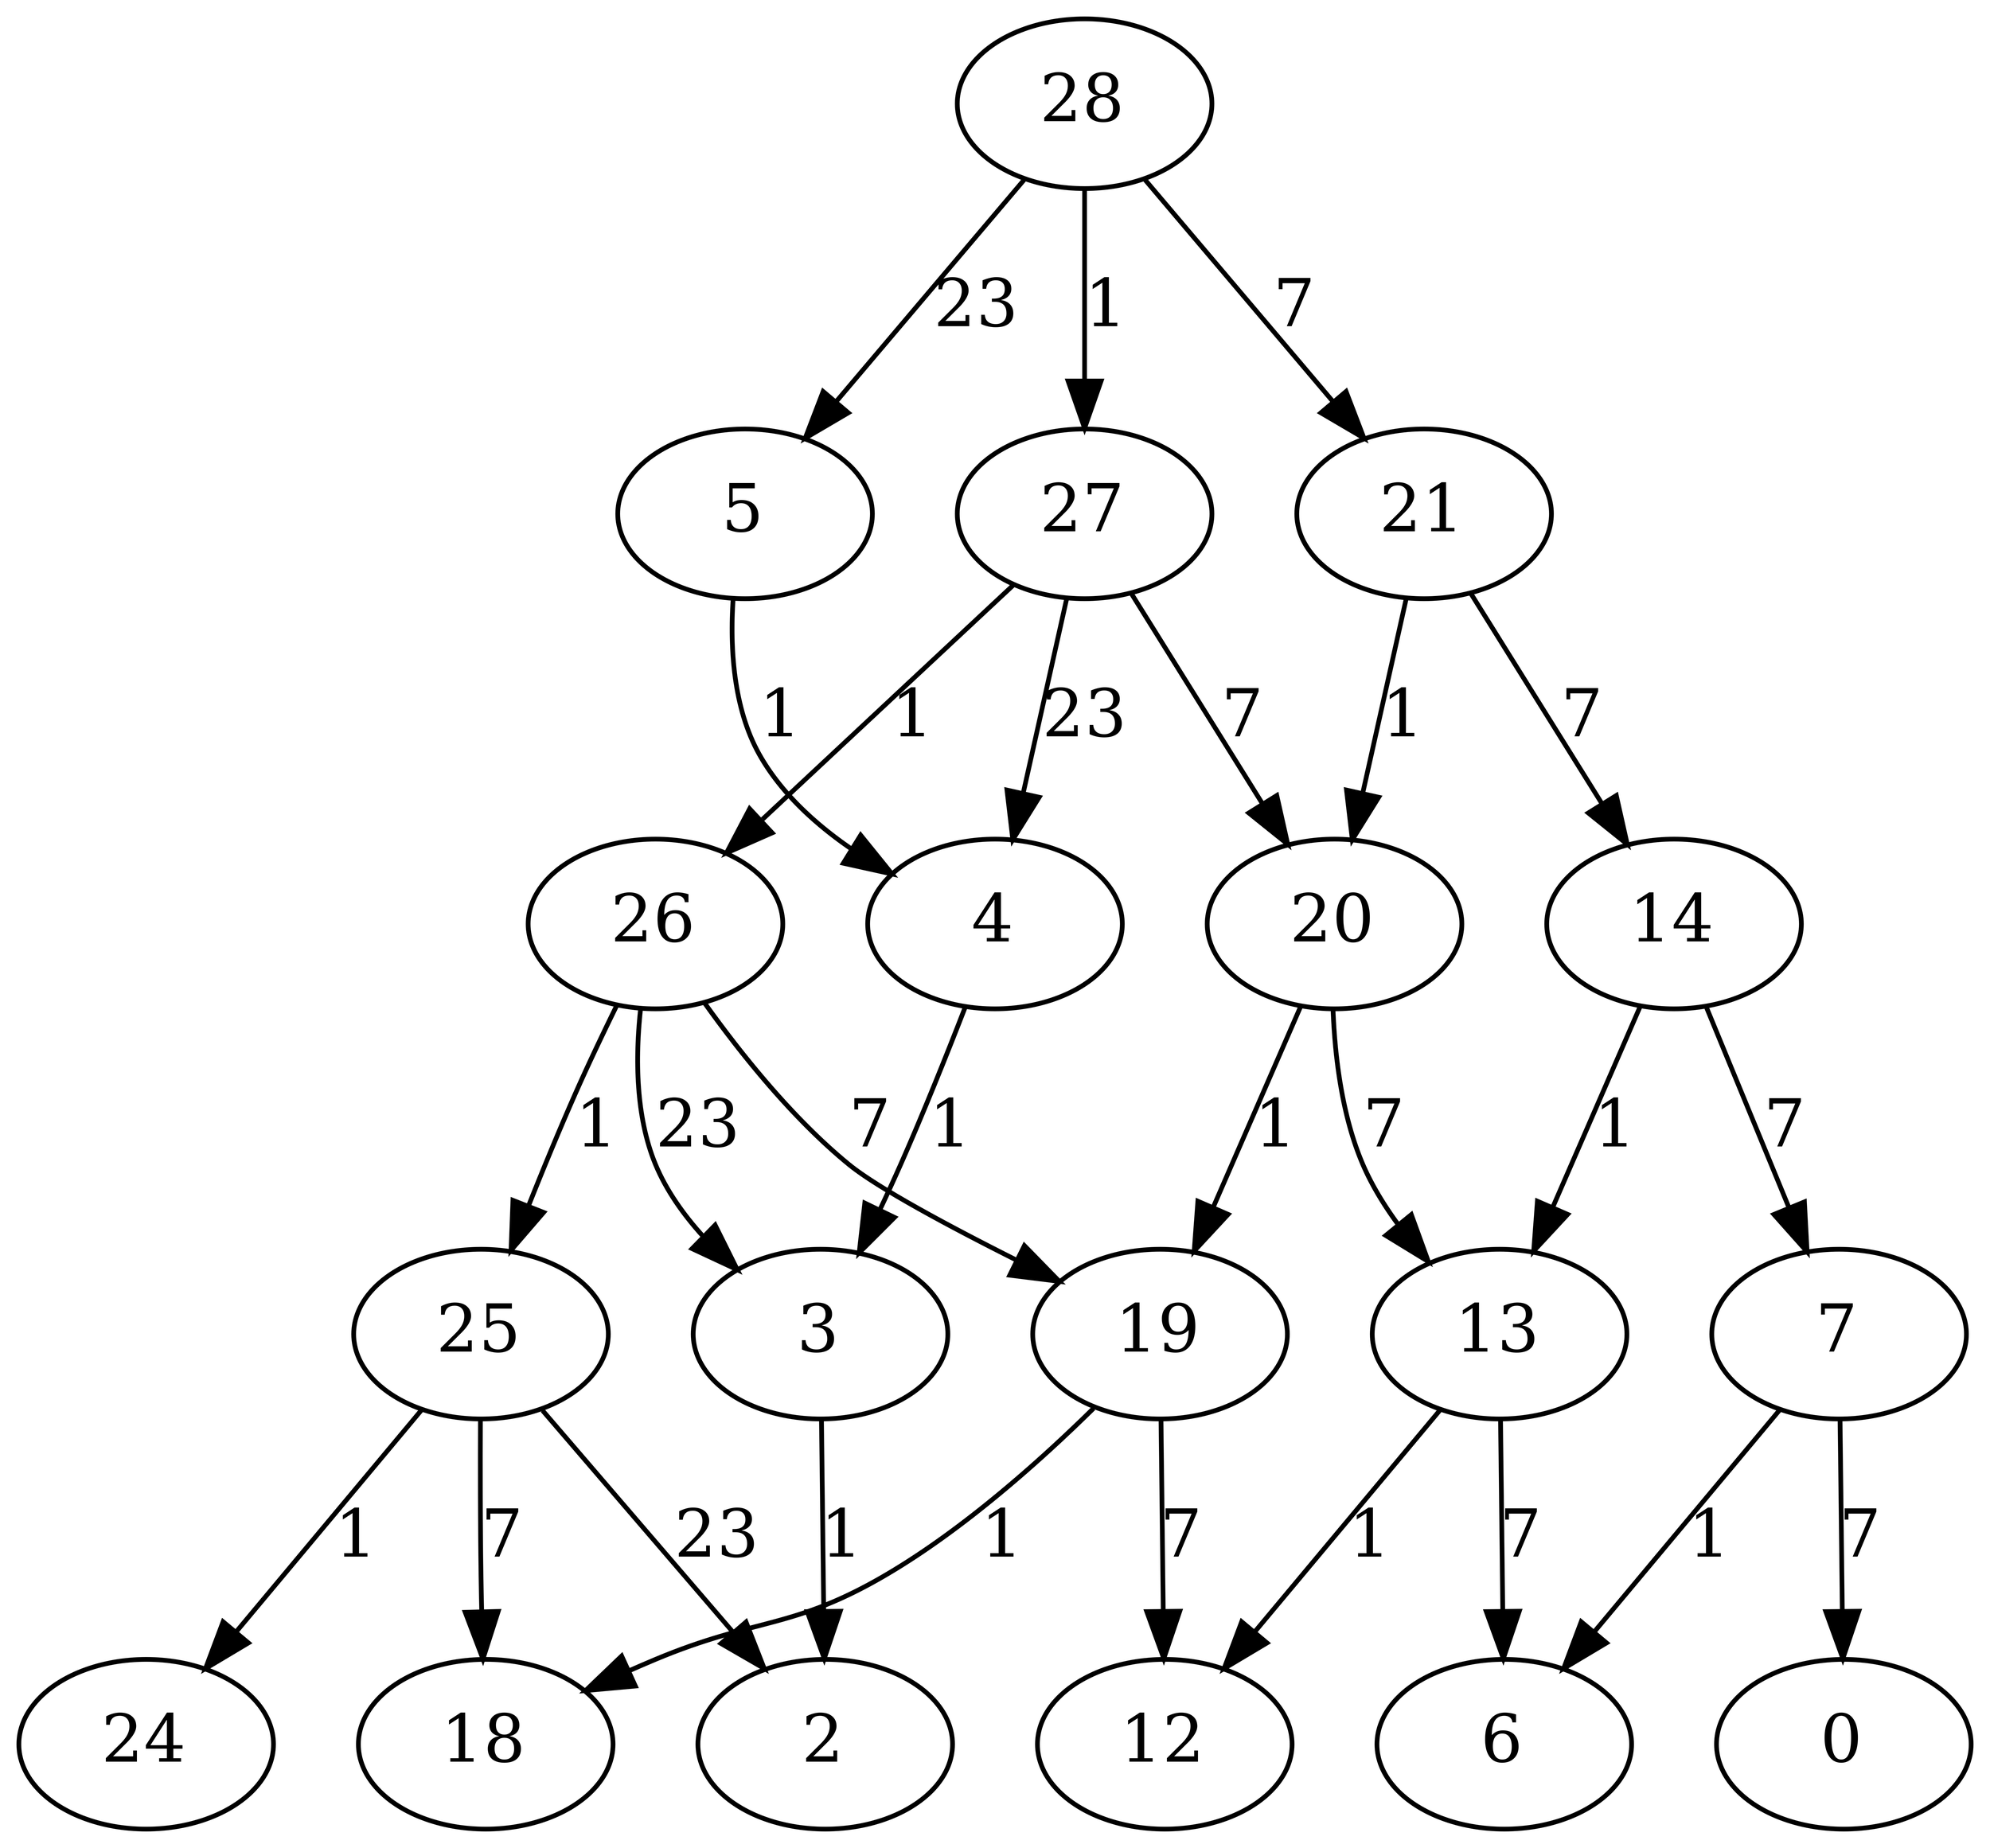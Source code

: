 // Arbre
digraph {
	size="50,50!"
	28 -> 27 [label=1]
	28 -> 21 [label=7]
	28 -> 5 [label=23]
	27 -> 26 [label=1]
	27 -> 20 [label=7]
	21 -> 20 [label=1]
	27 -> 4 [label=23]
	5 -> 4 [label=1]
	21 -> 14 [label=7]
	26 -> 25 [label=1]
	26 -> 19 [label=7]
	20 -> 19 [label=1]
	26 -> 3 [label=23]
	4 -> 3 [label=1]
	20 -> 13 [label=7]
	14 -> 13 [label=1]
	14 -> 7 [label=7]
	25 -> 24 [label=1]
	25 -> 18 [label=7]
	19 -> 18 [label=1]
	25 -> 2 [label=23]
	3 -> 2 [label=1]
	19 -> 12 [label=7]
	13 -> 12 [label=1]
	13 -> 6 [label=7]
	7 -> 6 [label=1]
	7 -> 0 [label=7]
}
